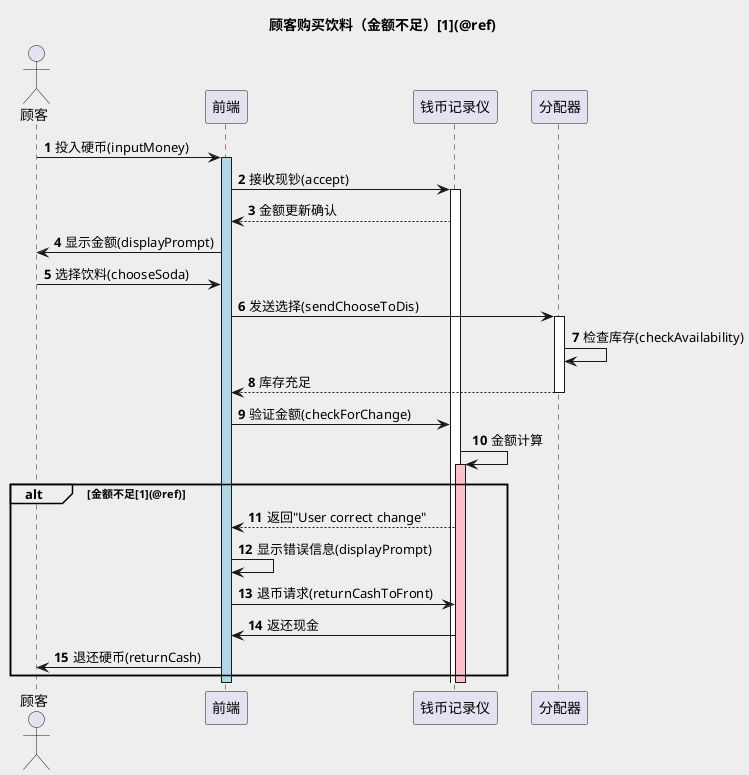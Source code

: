 @startuml
skinparam backgroundColor #EEE
title 顾客购买饮料（金额不足）[1](@ref)

actor 顾客
participant 前端 as Front
participant 钱币记录仪 as Register
participant 分配器 as Dispenser

autonumber

顾客 -> Front: 投入硬币(inputMoney)
activate Front #LightBlue
Front -> Register: 接收现钞(accept)
activate Register
Register --> Front: 金额更新确认
Front -> 顾客: 显示金额(displayPrompt)

顾客 -> Front: 选择饮料(chooseSoda)
Front -> Dispenser: 发送选择(sendChooseToDis)
activate Dispenser
Dispenser -> Dispenser: 检查库存(checkAvailability)
Dispenser --> Front: 库存充足
deactivate Dispenser

Front -> Register: 验证金额(checkForChange)
Register -> Register: 金额计算
alt 金额不足[1](@ref)
    activate Register #Pink
    Register --> Front: 返回"User correct change"
    Front -> Front: 显示错误信息(displayPrompt)
    Front -> Register: 退币请求(returnCashToFront)
    Register -> Front: 返还现金
    Front -> 顾客: 退还硬币(returnCash)
end

deactivate Register
deactivate Front
@enduml